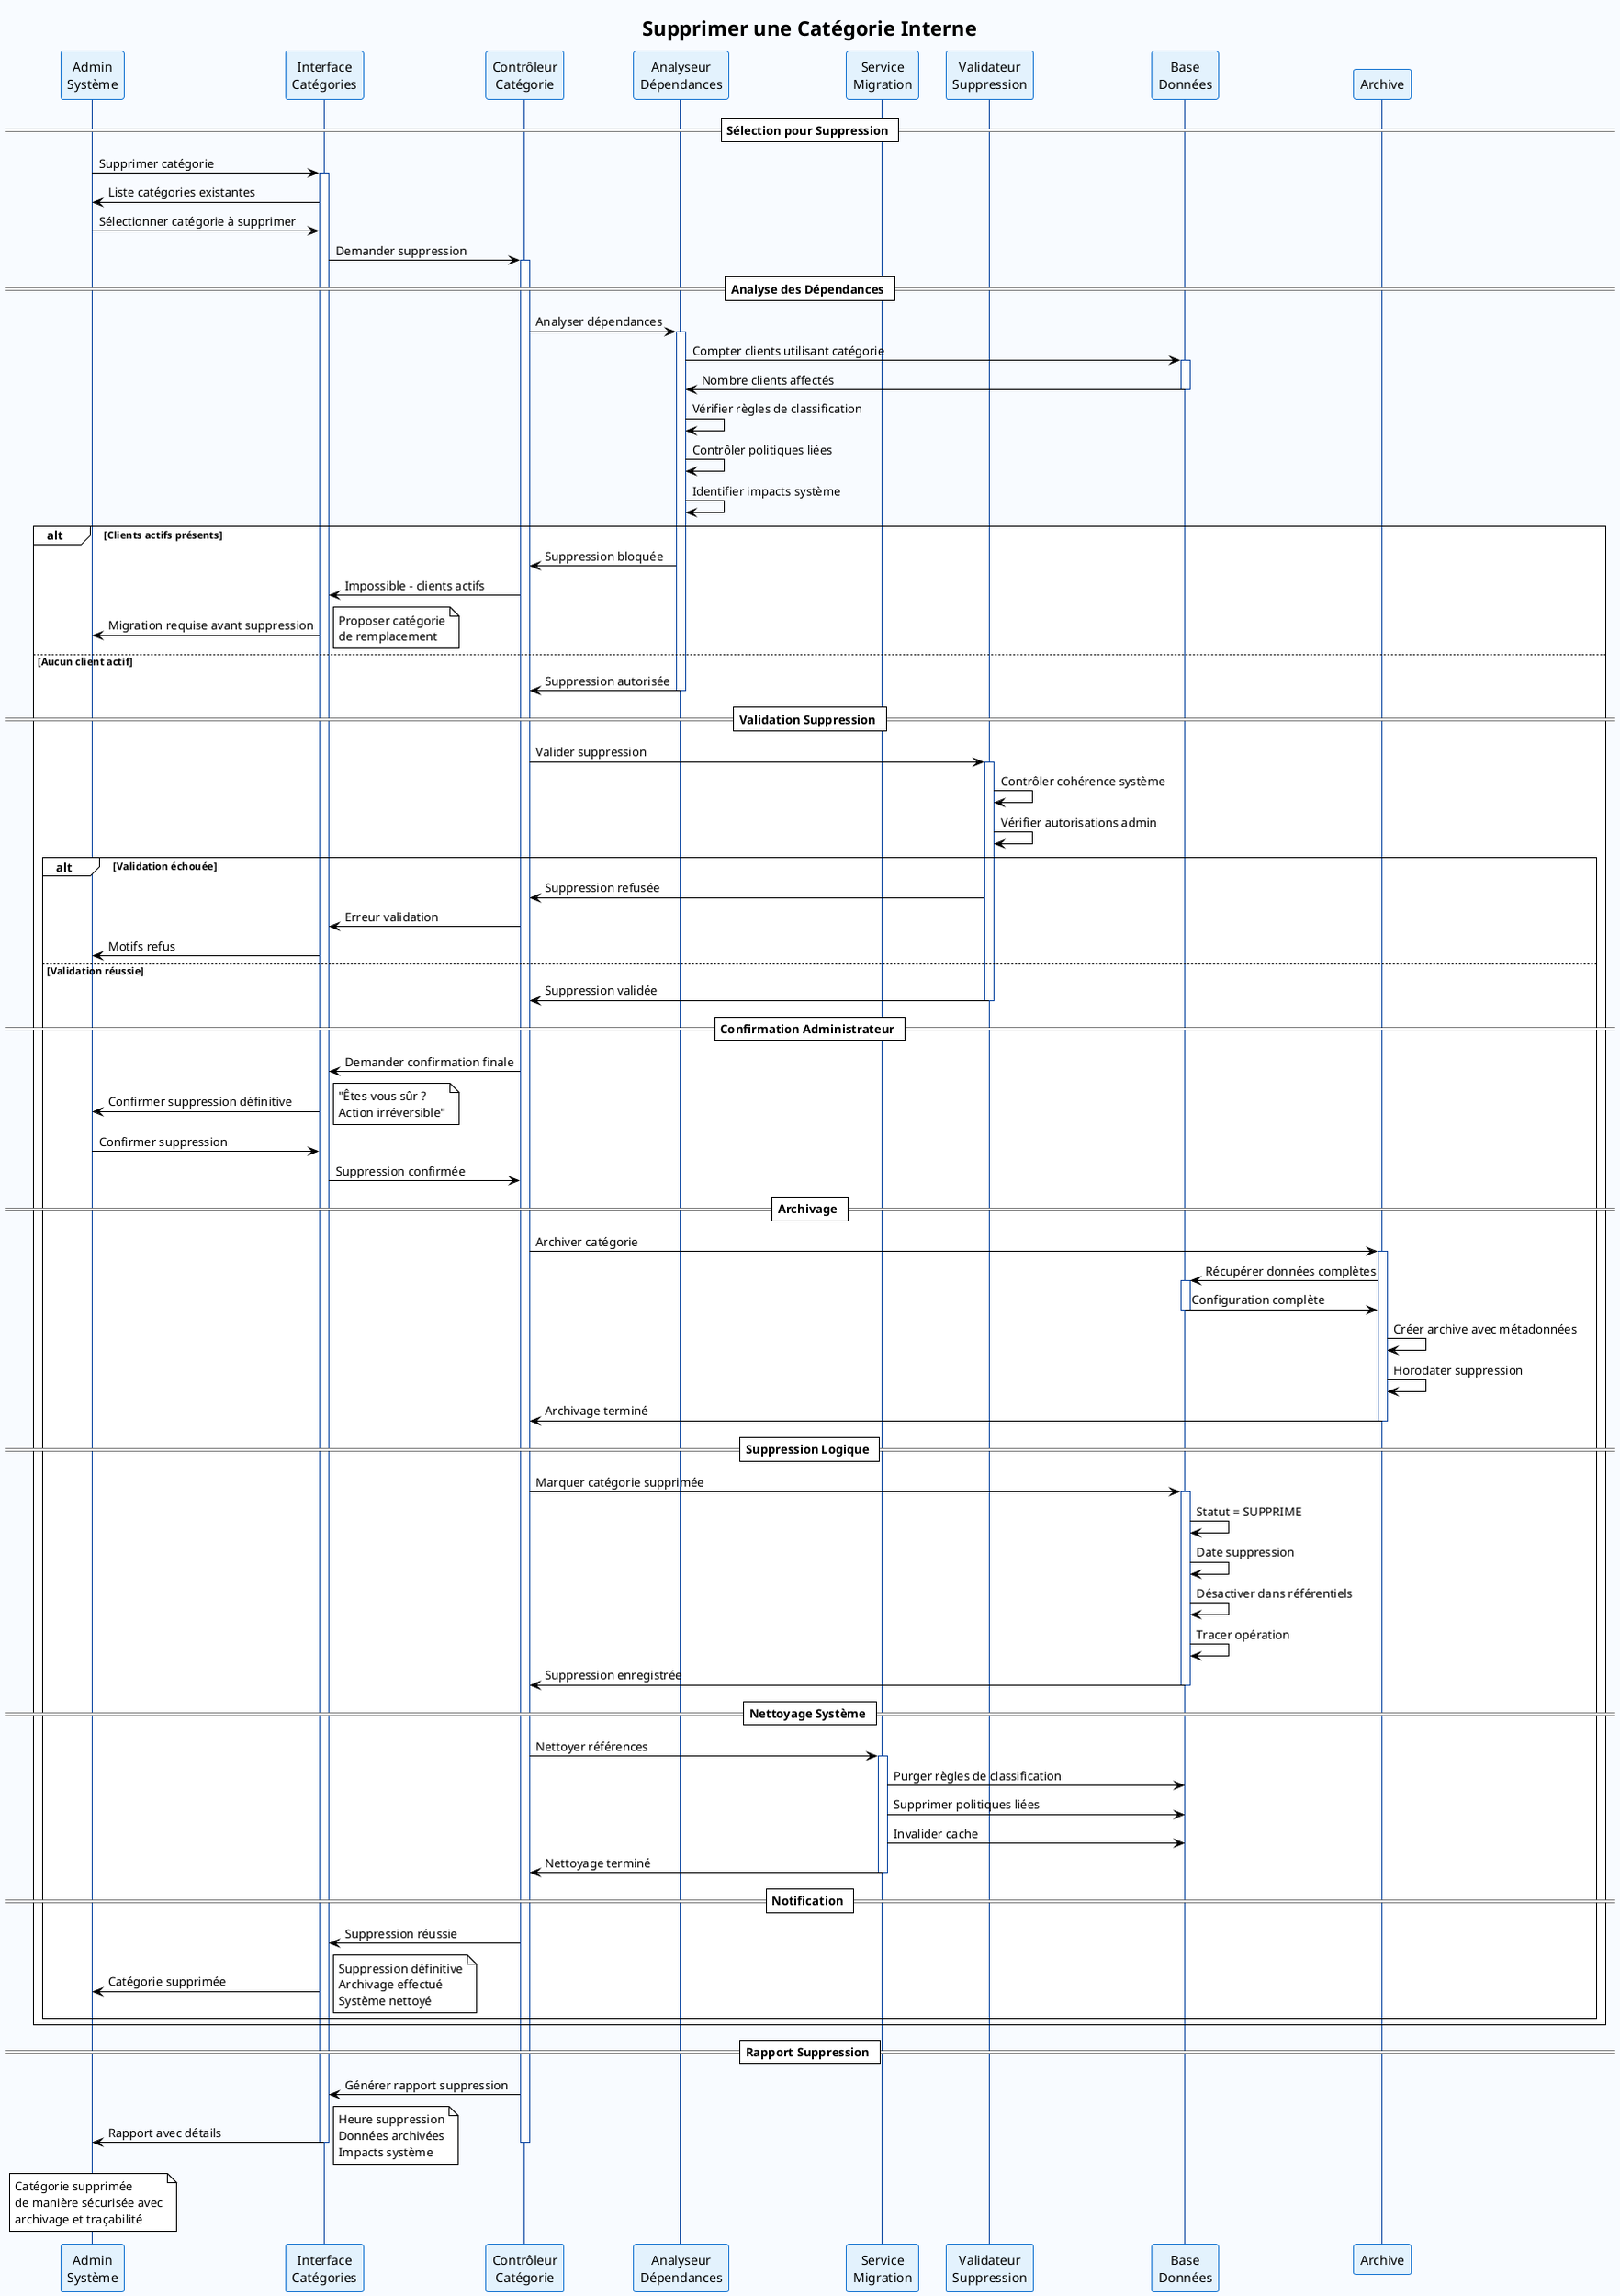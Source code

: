 @startuml Sequence_SupprimerCategorieInterne
!theme plain
skinparam backgroundColor #F8FBFF
skinparam sequence {
    ActorBorderColor #1976D2
    LifeLineBorderColor #0D47A1
    ParticipantBorderColor #1976D2
    ParticipantBackgroundColor #E3F2FD
    MessageTextSize 8
    NoteTextSize 7
}

title Supprimer une Catégorie Interne

participant "Admin\nSystème" as admin
participant "Interface\nCatégories" as ui
participant "Contrôleur\nCatégorie" as ctrl
participant "Analyseur\nDépendances" as dep
participant "Service\nMigration" as migration
participant "Validateur\nSuppression" as valid
participant "Base\nDonnées" as bdd
participant "Archive" as archive

== Sélection pour Suppression ==
admin -> ui : Supprimer catégorie
activate ui
ui -> admin : Liste catégories existantes
admin -> ui : Sélectionner catégorie à supprimer
ui -> ctrl : Demander suppression
activate ctrl

== Analyse des Dépendances ==
ctrl -> dep : Analyser dépendances
activate dep
dep -> bdd : Compter clients utilisant catégorie
activate bdd
bdd -> dep : Nombre clients affectés
deactivate bdd

dep -> dep : Vérifier règles de classification
dep -> dep : Contrôler politiques liées
dep -> dep : Identifier impacts système

alt Clients actifs présents
    dep -> ctrl : Suppression bloquée
    ctrl -> ui : Impossible - clients actifs
    ui -> admin : Migration requise avant suppression
    note right : Proposer catégorie\nde remplacement
    
else Aucun client actif
    dep -> ctrl : Suppression autorisée
    deactivate dep
    
    == Validation Suppression ==
    ctrl -> valid : Valider suppression
    activate valid
    valid -> valid : Contrôler cohérence système
    valid -> valid : Vérifier autorisations admin
    
    alt Validation échouée
        valid -> ctrl : Suppression refusée
        ctrl -> ui : Erreur validation
        ui -> admin : Motifs refus
    else Validation réussie
        valid -> ctrl : Suppression validée
        deactivate valid
        
        == Confirmation Administrateur ==
        ctrl -> ui : Demander confirmation finale
        ui -> admin : Confirmer suppression définitive
        note right : "Êtes-vous sûr ?\nAction irréversible"
        
        admin -> ui : Confirmer suppression
        ui -> ctrl : Suppression confirmée
        
        == Archivage ==
        ctrl -> archive : Archiver catégorie
        activate archive
        archive -> bdd : Récupérer données complètes
        activate bdd
        bdd -> archive : Configuration complète
        deactivate bdd
        
        archive -> archive : Créer archive avec métadonnées
        archive -> archive : Horodater suppression
        archive -> ctrl : Archivage terminé
        deactivate archive
        
        == Suppression Logique ==
        ctrl -> bdd : Marquer catégorie supprimée
        activate bdd
        bdd -> bdd : Statut = SUPPRIME
        bdd -> bdd : Date suppression
        bdd -> bdd : Désactiver dans référentiels
        bdd -> bdd : Tracer opération
        bdd -> ctrl : Suppression enregistrée
        deactivate bdd
        
        == Nettoyage Système ==
        ctrl -> migration : Nettoyer références
        activate migration
        migration -> bdd : Purger règles de classification
        migration -> bdd : Supprimer politiques liées
        migration -> bdd : Invalider cache
        migration -> ctrl : Nettoyage terminé
        deactivate migration
        
        == Notification ==
        ctrl -> ui : Suppression réussie
        ui -> admin : Catégorie supprimée
        note right : Suppression définitive\nArchivage effectué\nSystème nettoyé
    end
end

== Rapport Suppression ==
ctrl -> ui : Générer rapport suppression
ui -> admin : Rapport avec détails
note right : Heure suppression\nDonnées archivées\nImpacts système

deactivate ctrl
deactivate ui

note over admin : Catégorie supprimée\nde manière sécurisée avec\narchivage et traçabilité

@enduml
